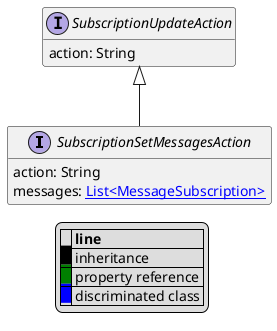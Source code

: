 @startuml

hide empty fields
hide empty methods
legend
|= |= line |
|<back:black>   </back>| inheritance |
|<back:green>   </back>| property reference |
|<back:blue>   </back>| discriminated class |
endlegend
interface SubscriptionSetMessagesAction [[SubscriptionSetMessagesAction.svg]] extends SubscriptionUpdateAction {
    action: String
    messages: [[MessageSubscription.svg List<MessageSubscription>]]
}
interface SubscriptionUpdateAction [[SubscriptionUpdateAction.svg]]  {
    action: String
}





@enduml

